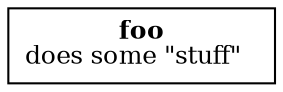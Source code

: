 digraph g {
  compound=true
  node[fontsize=12]
  edge[fontsize=12]

  g0 [shape="box" label=<
<b>foo</b>
<br/>
does some "stuff"
  >]

}
